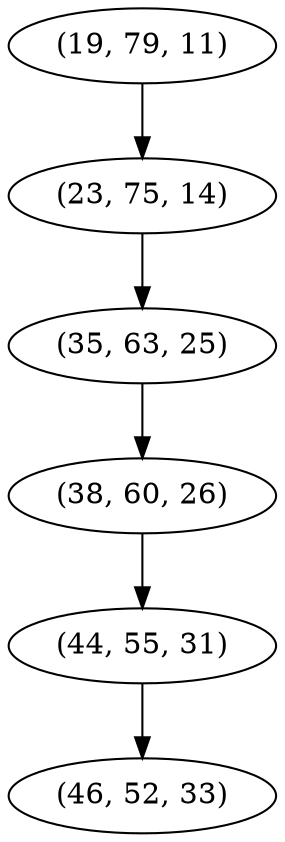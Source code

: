 digraph tree {
    "(19, 79, 11)";
    "(23, 75, 14)";
    "(35, 63, 25)";
    "(38, 60, 26)";
    "(44, 55, 31)";
    "(46, 52, 33)";
    "(19, 79, 11)" -> "(23, 75, 14)";
    "(23, 75, 14)" -> "(35, 63, 25)";
    "(35, 63, 25)" -> "(38, 60, 26)";
    "(38, 60, 26)" -> "(44, 55, 31)";
    "(44, 55, 31)" -> "(46, 52, 33)";
}
